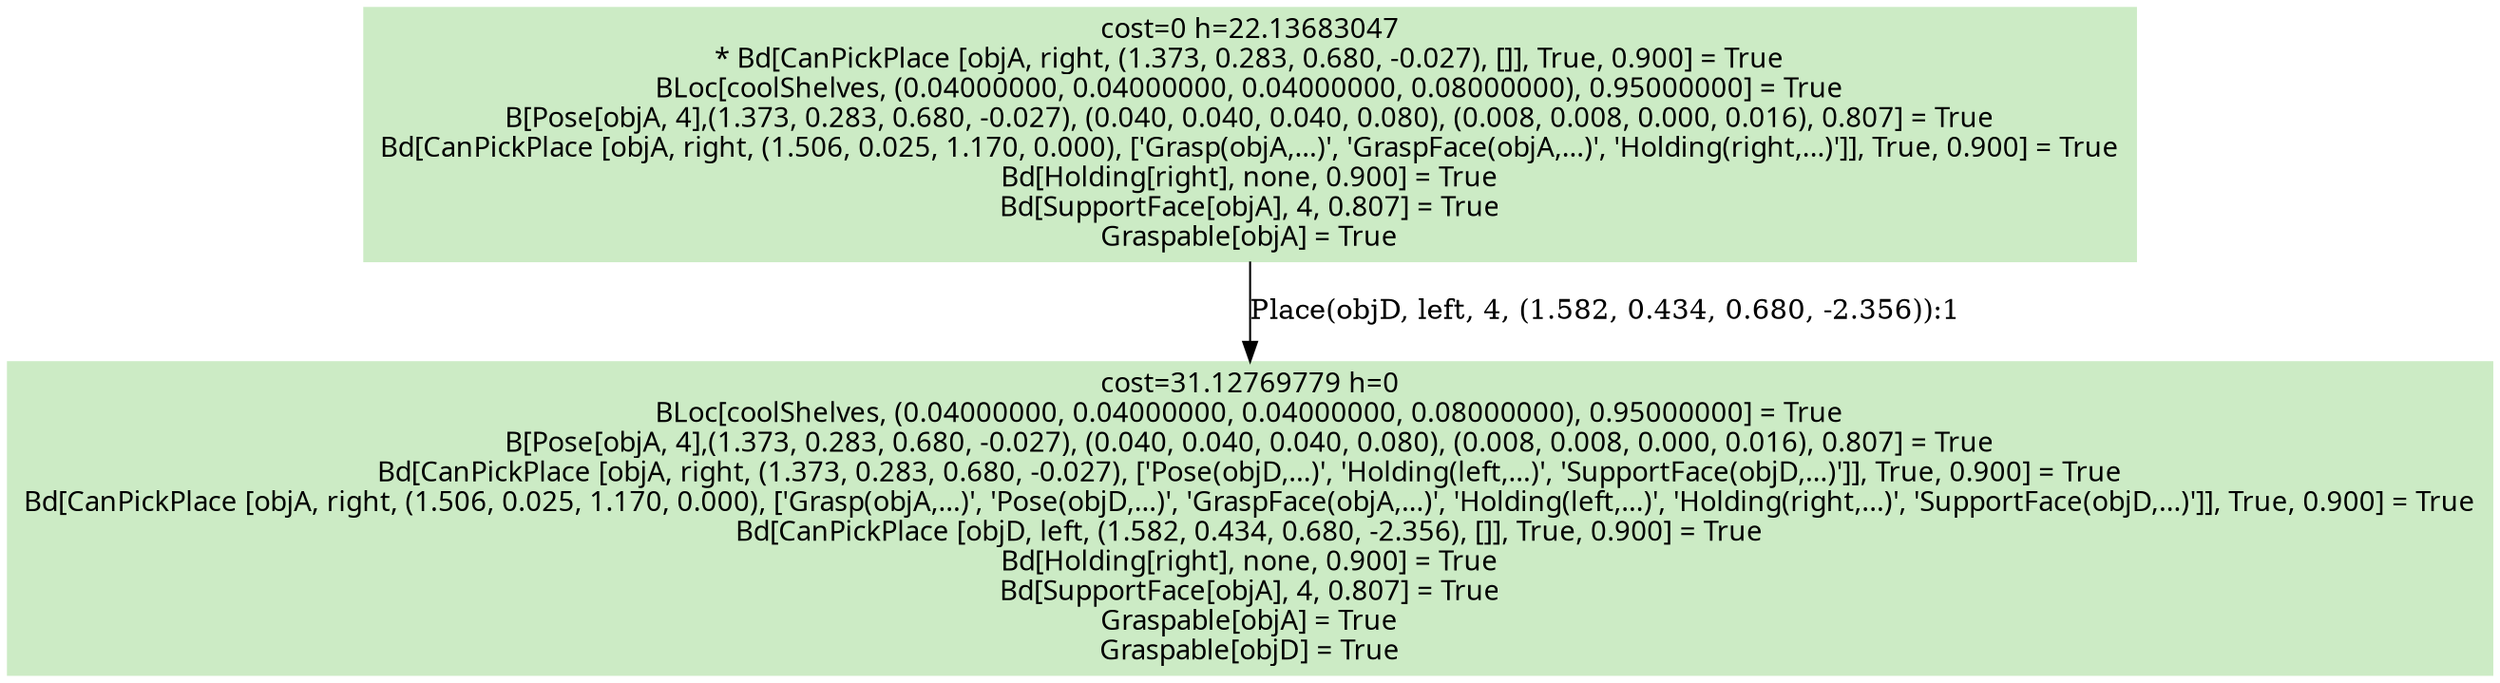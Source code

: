 digraph G {
    ordering=out;
    node [fontname=HelveticaBold];
    "4512" [shape=box, label="cost=0 h=22.13683047\n* Bd[CanPickPlace [objA, right, (1.373, 0.283, 0.680, -0.027), []], True, 0.900] = True\nBLoc[coolShelves, (0.04000000, 0.04000000, 0.04000000, 0.08000000), 0.95000000] = True\nB[Pose[objA, 4],(1.373, 0.283, 0.680, -0.027), (0.040, 0.040, 0.040, 0.080), (0.008, 0.008, 0.000, 0.016), 0.807] = True\nBd[CanPickPlace [objA, right, (1.506, 0.025, 1.170, 0.000), ['Grasp(objA,...)', 'GraspFace(objA,...)', 'Holding(right,...)']], True, 0.900] = True\nBd[Holding[right], none, 0.900] = True\nBd[SupportFace[objA], 4, 0.807] = True\nGraspable[objA] = True\n"];
    "4525" [shape=box, label="cost=31.12769779 h=0\nBLoc[coolShelves, (0.04000000, 0.04000000, 0.04000000, 0.08000000), 0.95000000] = True\nB[Pose[objA, 4],(1.373, 0.283, 0.680, -0.027), (0.040, 0.040, 0.040, 0.080), (0.008, 0.008, 0.000, 0.016), 0.807] = True\nBd[CanPickPlace [objA, right, (1.373, 0.283, 0.680, -0.027), ['Pose(objD,...)', 'Holding(left,...)', 'SupportFace(objD,...)']], True, 0.900] = True\nBd[CanPickPlace [objA, right, (1.506, 0.025, 1.170, 0.000), ['Grasp(objA,...)', 'Pose(objD,...)', 'GraspFace(objA,...)', 'Holding(left,...)', 'Holding(right,...)', 'SupportFace(objD,...)']], True, 0.900] = True\nBd[CanPickPlace [objD, left, (1.582, 0.434, 0.680, -2.356), []], True, 0.900] = True\nBd[Holding[right], none, 0.900] = True\nBd[SupportFace[objA], 4, 0.807] = True\nGraspable[objA] = True\nGraspable[objD] = True\n"];
    "4512" [shape=box, style=filled, colorscheme=pastel16, color=2, label="cost=0 h=22.13683047\n* Bd[CanPickPlace [objA, right, (1.373, 0.283, 0.680, -0.027), []], True, 0.900] = True\nBLoc[coolShelves, (0.04000000, 0.04000000, 0.04000000, 0.08000000), 0.95000000] = True\nB[Pose[objA, 4],(1.373, 0.283, 0.680, -0.027), (0.040, 0.040, 0.040, 0.080), (0.008, 0.008, 0.000, 0.016), 0.807] = True\nBd[CanPickPlace [objA, right, (1.506, 0.025, 1.170, 0.000), ['Grasp(objA,...)', 'GraspFace(objA,...)', 'Holding(right,...)']], True, 0.900] = True\nBd[Holding[right], none, 0.900] = True\nBd[SupportFace[objA], 4, 0.807] = True\nGraspable[objA] = True\n"];
    "4512" -> "4525"[label="Place(objD, left, 4, (1.582, 0.434, 0.680, -2.356)):1"];
    "4512" [shape=box, style=filled, colorscheme=pastel16,color=3];
    "4525" [shape=box, style=filled, colorscheme=pastel16,color=3];
}
